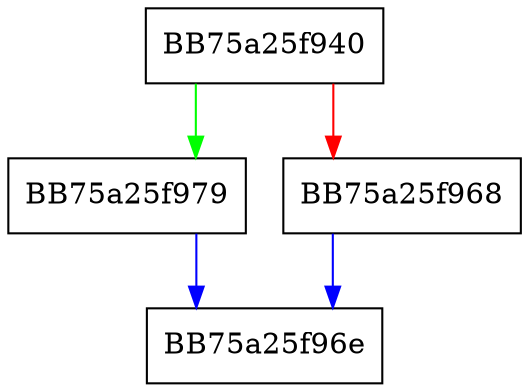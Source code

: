 digraph Write {
  node [shape="box"];
  graph [splines=ortho];
  BB75a25f940 -> BB75a25f979 [color="green"];
  BB75a25f940 -> BB75a25f968 [color="red"];
  BB75a25f968 -> BB75a25f96e [color="blue"];
  BB75a25f979 -> BB75a25f96e [color="blue"];
}